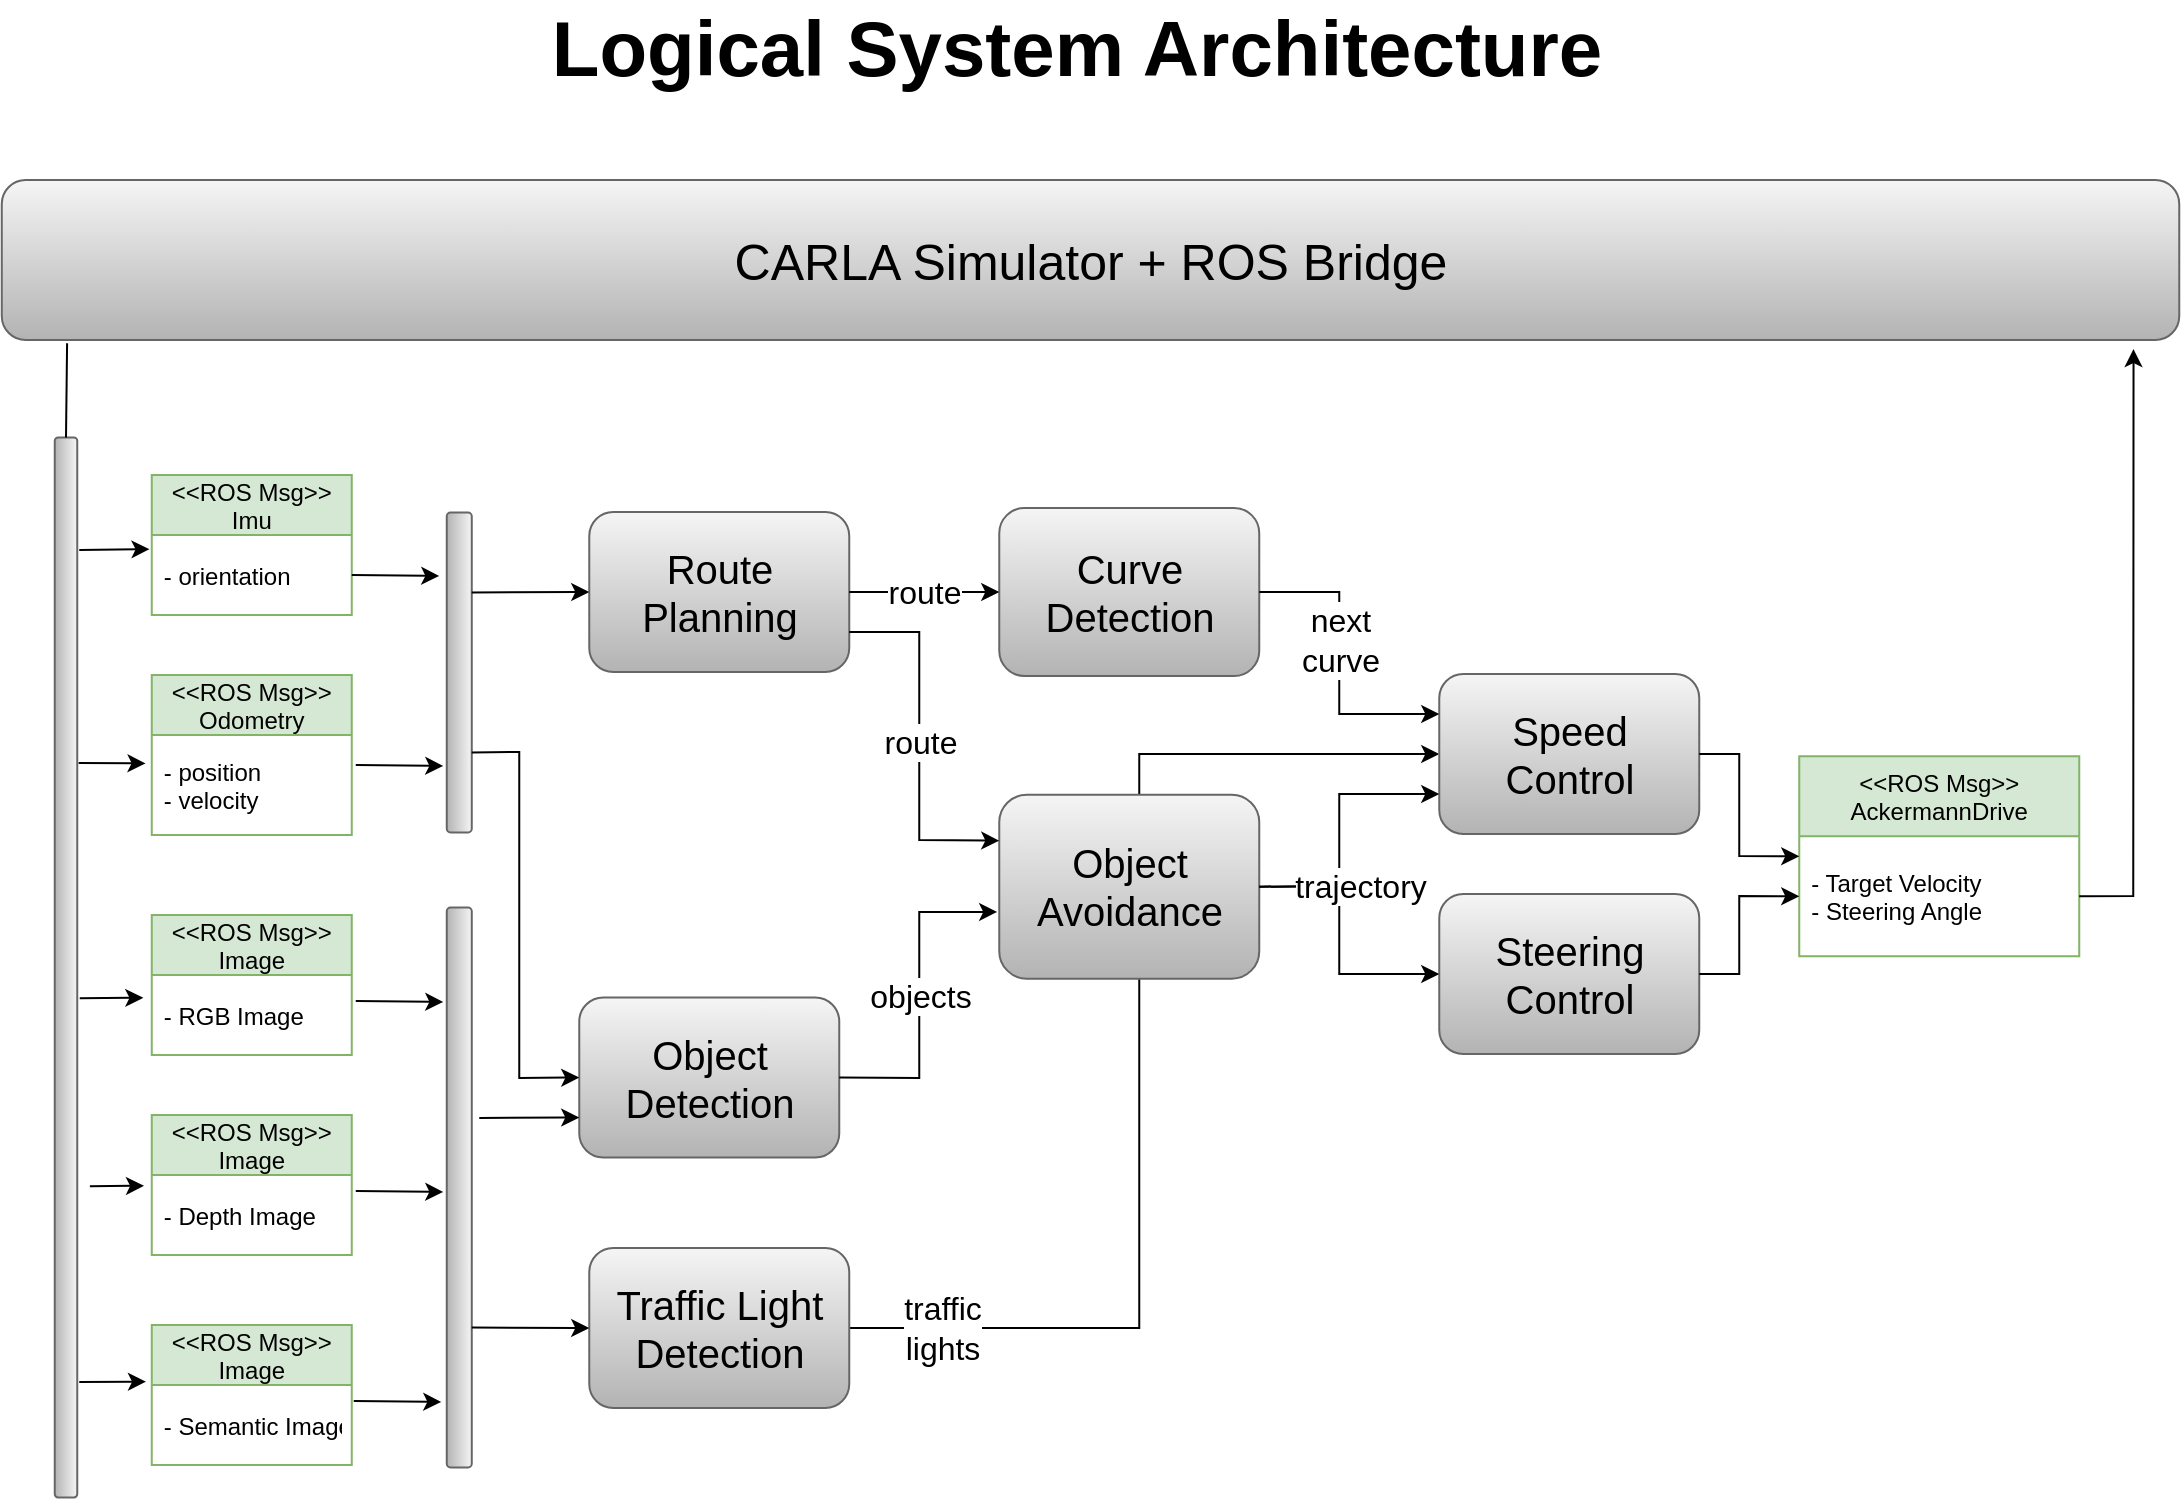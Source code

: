 <mxfile version="15.8.6" type="device"><diagram id="bwDUxhzzbsEtSK2galAa" name="Page-1"><mxGraphModel dx="1422" dy="-1002" grid="1" gridSize="10" guides="1" tooltips="1" connect="1" arrows="1" fold="1" page="1" pageScale="1" pageWidth="1169" pageHeight="827" math="0" shadow="0"><root><mxCell id="0"/><mxCell id="1" parent="0"/><mxCell id="o1wWlG4sB_0_ECRE6-QQ-99" value="&lt;div&gt;traffic&lt;/div&gt;&lt;div&gt;lights&lt;br&gt;&lt;/div&gt;" style="endArrow=classic;html=1;rounded=0;fontSize=16;exitX=1;exitY=0.5;exitDx=0;exitDy=0;entryX=0;entryY=0.5;entryDx=0;entryDy=0;" parent="1" source="o1wWlG4sB_0_ECRE6-QQ-82" target="o1wWlG4sB_0_ECRE6-QQ-58" edge="1"><mxGeometry x="-0.845" width="50" height="50" relative="1" as="geometry"><mxPoint x="811.63" y="2190" as="sourcePoint"/><mxPoint x="861.63" y="2140" as="targetPoint"/><Array as="points"><mxPoint x="611.63" y="2364"/><mxPoint x="611.63" y="2077"/></Array><mxPoint x="1" as="offset"/></mxGeometry></mxCell><mxCell id="o1wWlG4sB_0_ECRE6-QQ-15" value="&lt;&lt;ROS Msg&gt;&gt;&#xA;Odometry" style="swimlane;fontStyle=0;childLayout=stackLayout;horizontal=1;startSize=30;horizontalStack=0;resizeParent=1;resizeParentMax=0;resizeLast=0;collapsible=1;marginBottom=0;fillColor=#d5e8d4;strokeColor=#82b366;" parent="1" vertex="1"><mxGeometry x="117.88" y="2037.5" width="100" height="80" as="geometry"/></mxCell><mxCell id="o1wWlG4sB_0_ECRE6-QQ-16" value="- position&#xA;- velocity" style="text;strokeColor=none;fillColor=none;align=left;verticalAlign=middle;spacingLeft=4;spacingRight=4;overflow=hidden;points=[[0,0.5],[1,0.5]];portConstraint=eastwest;rotatable=0;" parent="o1wWlG4sB_0_ECRE6-QQ-15" vertex="1"><mxGeometry y="30" width="100" height="50" as="geometry"/></mxCell><mxCell id="o1wWlG4sB_0_ECRE6-QQ-29" value="&lt;&lt;ROS Msg&gt;&gt;&#xA;Imu" style="swimlane;fontStyle=0;childLayout=stackLayout;horizontal=1;startSize=30;horizontalStack=0;resizeParent=1;resizeParentMax=0;resizeLast=0;collapsible=1;marginBottom=0;fillColor=#d5e8d4;strokeColor=#82b366;" parent="1" vertex="1"><mxGeometry x="117.88" y="1937.5" width="100" height="70" as="geometry"/></mxCell><mxCell id="o1wWlG4sB_0_ECRE6-QQ-30" value="- orientation" style="text;strokeColor=none;fillColor=none;align=left;verticalAlign=middle;spacingLeft=4;spacingRight=4;overflow=hidden;points=[[0,0.5],[1,0.5]];portConstraint=eastwest;rotatable=0;" parent="o1wWlG4sB_0_ECRE6-QQ-29" vertex="1"><mxGeometry y="30" width="100" height="40" as="geometry"/></mxCell><mxCell id="o1wWlG4sB_0_ECRE6-QQ-31" value="&lt;&lt;ROS Msg&gt;&gt;&#xA;Image" style="swimlane;fontStyle=0;childLayout=stackLayout;horizontal=1;startSize=30;horizontalStack=0;resizeParent=1;resizeParentMax=0;resizeLast=0;collapsible=1;marginBottom=0;fillColor=#d5e8d4;strokeColor=#82b366;" parent="1" vertex="1"><mxGeometry x="117.88" y="2157.5" width="100" height="70" as="geometry"/></mxCell><mxCell id="o1wWlG4sB_0_ECRE6-QQ-32" value="- RGB Image" style="text;strokeColor=none;fillColor=none;align=left;verticalAlign=middle;spacingLeft=4;spacingRight=4;overflow=hidden;points=[[0,0.5],[1,0.5]];portConstraint=eastwest;rotatable=0;" parent="o1wWlG4sB_0_ECRE6-QQ-31" vertex="1"><mxGeometry y="30" width="100" height="40" as="geometry"/></mxCell><mxCell id="o1wWlG4sB_0_ECRE6-QQ-37" value="&lt;&lt;ROS Msg&gt;&gt;&#xA;Image" style="swimlane;fontStyle=0;childLayout=stackLayout;horizontal=1;startSize=30;horizontalStack=0;resizeParent=1;resizeParentMax=0;resizeLast=0;collapsible=1;marginBottom=0;fillColor=#d5e8d4;strokeColor=#82b366;" parent="1" vertex="1"><mxGeometry x="117.88" y="2257.5" width="100" height="70" as="geometry"/></mxCell><mxCell id="o1wWlG4sB_0_ECRE6-QQ-38" value="- Depth Image" style="text;strokeColor=none;fillColor=none;align=left;verticalAlign=middle;spacingLeft=4;spacingRight=4;overflow=hidden;points=[[0,0.5],[1,0.5]];portConstraint=eastwest;rotatable=0;" parent="o1wWlG4sB_0_ECRE6-QQ-37" vertex="1"><mxGeometry y="30" width="100" height="40" as="geometry"/></mxCell><mxCell id="o1wWlG4sB_0_ECRE6-QQ-39" value="&lt;&lt;ROS Msg&gt;&gt;&#xA;Image" style="swimlane;fontStyle=0;childLayout=stackLayout;horizontal=1;startSize=30;horizontalStack=0;resizeParent=1;resizeParentMax=0;resizeLast=0;collapsible=1;marginBottom=0;fillColor=#d5e8d4;strokeColor=#82b366;" parent="1" vertex="1"><mxGeometry x="117.88" y="2362.5" width="100" height="70" as="geometry"/></mxCell><mxCell id="o1wWlG4sB_0_ECRE6-QQ-40" value="- Semantic Image" style="text;strokeColor=none;fillColor=none;align=left;verticalAlign=middle;spacingLeft=4;spacingRight=4;overflow=hidden;points=[[0,0.5],[1,0.5]];portConstraint=eastwest;rotatable=0;" parent="o1wWlG4sB_0_ECRE6-QQ-39" vertex="1"><mxGeometry y="30" width="100" height="40" as="geometry"/></mxCell><mxCell id="o1wWlG4sB_0_ECRE6-QQ-41" value="&lt;font style=&quot;font-size: 25px&quot;&gt;CARLA Simulator + ROS Bridge&lt;/font&gt;" style="rounded=1;whiteSpace=wrap;html=1;fillColor=#f5f5f5;gradientColor=#b3b3b3;strokeColor=#666666;fontSize=16;" parent="1" vertex="1"><mxGeometry x="42.88" y="1790" width="1088.75" height="80" as="geometry"/></mxCell><mxCell id="o1wWlG4sB_0_ECRE6-QQ-42" value="&lt;&lt;ROS Msg&gt;&gt;&#xA;AckermannDrive" style="swimlane;fontStyle=0;childLayout=stackLayout;horizontal=1;startSize=40;horizontalStack=0;resizeParent=1;resizeParentMax=0;resizeLast=0;collapsible=1;marginBottom=0;fillColor=#d5e8d4;strokeColor=#82b366;" parent="1" vertex="1"><mxGeometry x="941.63" y="2078.12" width="140" height="100" as="geometry"/></mxCell><mxCell id="o1wWlG4sB_0_ECRE6-QQ-43" value="- Target Velocity&#xA;- Steering Angle" style="text;strokeColor=none;fillColor=none;align=left;verticalAlign=middle;spacingLeft=4;spacingRight=4;overflow=hidden;points=[[0,0.5],[1,0.5]];portConstraint=eastwest;rotatable=0;" parent="o1wWlG4sB_0_ECRE6-QQ-42" vertex="1"><mxGeometry y="40" width="140" height="60" as="geometry"/></mxCell><mxCell id="o1wWlG4sB_0_ECRE6-QQ-51" value="" style="rounded=1;whiteSpace=wrap;html=1;fontSize=20;rotation=90;fillColor=#f5f5f5;strokeColor=#666666;gradientColor=#b3b3b3;" parent="1" vertex="1"><mxGeometry x="-190" y="2178.12" width="530" height="11.25" as="geometry"/></mxCell><mxCell id="o1wWlG4sB_0_ECRE6-QQ-55" value="&lt;div style=&quot;font-size: 20px&quot;&gt;&lt;font style=&quot;font-size: 20px&quot;&gt;Object&lt;/font&gt;&lt;/div&gt;&lt;div style=&quot;font-size: 20px&quot;&gt;&lt;font style=&quot;font-size: 20px&quot;&gt;Detection&lt;br&gt;&lt;/font&gt;&lt;/div&gt;" style="rounded=1;whiteSpace=wrap;html=1;fillColor=#f5f5f5;gradientColor=#b3b3b3;strokeColor=#666666;fontSize=16;" parent="1" vertex="1"><mxGeometry x="331.63" y="2198.75" width="130" height="80" as="geometry"/></mxCell><mxCell id="o1wWlG4sB_0_ECRE6-QQ-57" value="&lt;div style=&quot;font-size: 20px&quot;&gt;&lt;font style=&quot;font-size: 20px&quot;&gt;Route&lt;/font&gt;&lt;/div&gt;&lt;div style=&quot;font-size: 20px&quot;&gt;&lt;font style=&quot;font-size: 20px&quot;&gt;Planning&lt;br&gt;&lt;/font&gt;&lt;/div&gt;" style="rounded=1;whiteSpace=wrap;html=1;fillColor=#f5f5f5;gradientColor=#b3b3b3;strokeColor=#666666;fontSize=16;" parent="1" vertex="1"><mxGeometry x="336.63" y="1956" width="130" height="80" as="geometry"/></mxCell><mxCell id="o1wWlG4sB_0_ECRE6-QQ-58" value="&lt;div style=&quot;font-size: 20px&quot;&gt;&lt;font style=&quot;font-size: 20px&quot;&gt;Speed&lt;/font&gt;&lt;/div&gt;&lt;div style=&quot;font-size: 20px&quot;&gt;&lt;font style=&quot;font-size: 20px&quot;&gt;Control&lt;br&gt;&lt;/font&gt;&lt;/div&gt;" style="rounded=1;whiteSpace=wrap;html=1;fillColor=#f5f5f5;gradientColor=#b3b3b3;strokeColor=#666666;fontSize=16;" parent="1" vertex="1"><mxGeometry x="761.63" y="2037" width="130" height="80" as="geometry"/></mxCell><mxCell id="o1wWlG4sB_0_ECRE6-QQ-59" value="&lt;font style=&quot;font-size: 20px&quot;&gt;Steering&lt;/font&gt;&lt;div style=&quot;font-size: 20px&quot;&gt;&lt;font style=&quot;font-size: 20px&quot;&gt;Control&lt;br&gt;&lt;/font&gt;&lt;/div&gt;" style="rounded=1;whiteSpace=wrap;html=1;fillColor=#f5f5f5;gradientColor=#b3b3b3;strokeColor=#666666;fontSize=16;" parent="1" vertex="1"><mxGeometry x="761.63" y="2147" width="130" height="80" as="geometry"/></mxCell><mxCell id="o1wWlG4sB_0_ECRE6-QQ-61" value="" style="endArrow=classic;html=1;rounded=0;fontSize=16;entryX=-0.011;entryY=0.177;entryDx=0;entryDy=0;entryPerimeter=0;" parent="1" target="o1wWlG4sB_0_ECRE6-QQ-30" edge="1"><mxGeometry width="50" height="50" relative="1" as="geometry"><mxPoint x="81.63" y="1975" as="sourcePoint"/><mxPoint x="601.63" y="2320" as="targetPoint"/></mxGeometry></mxCell><mxCell id="o1wWlG4sB_0_ECRE6-QQ-62" value="" style="endArrow=classic;html=1;rounded=0;fontSize=16;entryX=-0.031;entryY=0.284;entryDx=0;entryDy=0;entryPerimeter=0;exitX=0.307;exitY=-0.062;exitDx=0;exitDy=0;exitPerimeter=0;" parent="1" source="o1wWlG4sB_0_ECRE6-QQ-51" target="o1wWlG4sB_0_ECRE6-QQ-16" edge="1"><mxGeometry width="50" height="50" relative="1" as="geometry"><mxPoint x="91.63" y="1985" as="sourcePoint"/><mxPoint x="126.34" y="1984.58" as="targetPoint"/></mxGeometry></mxCell><mxCell id="o1wWlG4sB_0_ECRE6-QQ-63" value="" style="endArrow=classic;html=1;rounded=0;fontSize=16;entryX=-0.042;entryY=0.284;entryDx=0;entryDy=0;entryPerimeter=0;exitX=0.529;exitY=-0.11;exitDx=0;exitDy=0;exitPerimeter=0;" parent="1" source="o1wWlG4sB_0_ECRE6-QQ-51" target="o1wWlG4sB_0_ECRE6-QQ-32" edge="1"><mxGeometry width="50" height="50" relative="1" as="geometry"><mxPoint x="291.63" y="2250" as="sourcePoint"/><mxPoint x="901.63" y="2040" as="targetPoint"/></mxGeometry></mxCell><mxCell id="o1wWlG4sB_0_ECRE6-QQ-64" value="" style="endArrow=classic;html=1;rounded=0;fontSize=16;entryX=-0.042;entryY=0.284;entryDx=0;entryDy=0;entryPerimeter=0;exitX=0.529;exitY=-0.11;exitDx=0;exitDy=0;exitPerimeter=0;" parent="1" edge="1"><mxGeometry width="50" height="50" relative="1" as="geometry"><mxPoint x="86.93" y="2293.12" as="sourcePoint"/><mxPoint x="114.0" y="2292.86" as="targetPoint"/></mxGeometry></mxCell><mxCell id="o1wWlG4sB_0_ECRE6-QQ-65" value="" style="endArrow=classic;html=1;rounded=0;fontSize=16;entryX=-0.042;entryY=0.284;entryDx=0;entryDy=0;entryPerimeter=0;" parent="1" edge="1"><mxGeometry width="50" height="50" relative="1" as="geometry"><mxPoint x="81.63" y="2391" as="sourcePoint"/><mxPoint x="115.0" y="2390.86" as="targetPoint"/></mxGeometry></mxCell><mxCell id="o1wWlG4sB_0_ECRE6-QQ-66" value="" style="endArrow=none;html=1;rounded=0;fontSize=16;exitX=0;exitY=0.5;exitDx=0;exitDy=0;entryX=0.03;entryY=1.021;entryDx=0;entryDy=0;entryPerimeter=0;" parent="1" source="o1wWlG4sB_0_ECRE6-QQ-51" target="o1wWlG4sB_0_ECRE6-QQ-41" edge="1"><mxGeometry width="50" height="50" relative="1" as="geometry"><mxPoint x="851.63" y="2090" as="sourcePoint"/><mxPoint x="66.63" y="1880" as="targetPoint"/></mxGeometry></mxCell><mxCell id="o1wWlG4sB_0_ECRE6-QQ-70" value="&lt;div style=&quot;font-size: 20px&quot;&gt;&lt;font style=&quot;font-size: 20px&quot;&gt;Object&lt;/font&gt;&lt;/div&gt;&lt;div style=&quot;font-size: 20px&quot;&gt;&lt;font style=&quot;font-size: 20px&quot;&gt;Avoidance&lt;br&gt;&lt;/font&gt;&lt;/div&gt;" style="rounded=1;whiteSpace=wrap;html=1;fillColor=#f5f5f5;gradientColor=#b3b3b3;strokeColor=#666666;fontSize=16;" parent="1" vertex="1"><mxGeometry x="541.63" y="2097.37" width="130" height="92" as="geometry"/></mxCell><mxCell id="o1wWlG4sB_0_ECRE6-QQ-72" value="" style="endArrow=classic;html=1;rounded=0;fontSize=16;exitX=1;exitY=0.5;exitDx=0;exitDy=0;entryX=0;entryY=0.5;entryDx=0;entryDy=0;" parent="1" source="o1wWlG4sB_0_ECRE6-QQ-59" target="o1wWlG4sB_0_ECRE6-QQ-43" edge="1"><mxGeometry width="50" height="50" relative="1" as="geometry"><mxPoint x="891.63" y="2092" as="sourcePoint"/><mxPoint x="941.63" y="2042" as="targetPoint"/><Array as="points"><mxPoint x="911.63" y="2187"/><mxPoint x="911.63" y="2148"/></Array></mxGeometry></mxCell><mxCell id="o1wWlG4sB_0_ECRE6-QQ-74" value="" style="endArrow=classic;html=1;rounded=0;fontSize=16;exitX=1;exitY=0.5;exitDx=0;exitDy=0;entryX=0;entryY=0.5;entryDx=0;entryDy=0;" parent="1" source="o1wWlG4sB_0_ECRE6-QQ-58" target="o1wWlG4sB_0_ECRE6-QQ-42" edge="1"><mxGeometry width="50" height="50" relative="1" as="geometry"><mxPoint x="601.63" y="2382" as="sourcePoint"/><mxPoint x="651.63" y="2332" as="targetPoint"/><Array as="points"><mxPoint x="911.63" y="2077"/><mxPoint x="911.63" y="2128"/></Array></mxGeometry></mxCell><mxCell id="o1wWlG4sB_0_ECRE6-QQ-75" value="" style="rounded=1;whiteSpace=wrap;html=1;fontSize=20;rotation=90;fillColor=#f5f5f5;strokeColor=#666666;gradientColor=#b3b3b3;" parent="1" vertex="1"><mxGeometry x="191.63" y="2030" width="160" height="12.5" as="geometry"/></mxCell><mxCell id="o1wWlG4sB_0_ECRE6-QQ-77" value="" style="endArrow=classic;html=1;rounded=0;fontSize=16;exitX=1;exitY=0.5;exitDx=0;exitDy=0;" parent="1" source="o1wWlG4sB_0_ECRE6-QQ-30" edge="1"><mxGeometry width="50" height="50" relative="1" as="geometry"><mxPoint x="258.88" y="1983.5" as="sourcePoint"/><mxPoint x="261.63" y="1988" as="targetPoint"/></mxGeometry></mxCell><mxCell id="o1wWlG4sB_0_ECRE6-QQ-78" value="" style="endArrow=classic;html=1;rounded=0;fontSize=16;entryX=0;entryY=0.5;entryDx=0;entryDy=0;exitX=0.25;exitY=0;exitDx=0;exitDy=0;" parent="1" source="o1wWlG4sB_0_ECRE6-QQ-75" target="o1wWlG4sB_0_ECRE6-QQ-57" edge="1"><mxGeometry width="50" height="50" relative="1" as="geometry"><mxPoint x="311.63" y="2036" as="sourcePoint"/><mxPoint x="826.63" y="2080" as="targetPoint"/></mxGeometry></mxCell><mxCell id="o1wWlG4sB_0_ECRE6-QQ-80" value="" style="endArrow=classic;html=1;rounded=0;fontSize=16;exitX=1;exitY=0.5;exitDx=0;exitDy=0;" parent="1" edge="1"><mxGeometry width="50" height="50" relative="1" as="geometry"><mxPoint x="219.88" y="2082.5" as="sourcePoint"/><mxPoint x="263.63" y="2083.0" as="targetPoint"/></mxGeometry></mxCell><mxCell id="o1wWlG4sB_0_ECRE6-QQ-81" value="" style="endArrow=classic;html=1;rounded=0;fontSize=16;entryX=0;entryY=0.5;entryDx=0;entryDy=0;exitX=0.75;exitY=0;exitDx=0;exitDy=0;" parent="1" source="o1wWlG4sB_0_ECRE6-QQ-75" target="o1wWlG4sB_0_ECRE6-QQ-55" edge="1"><mxGeometry width="50" height="50" relative="1" as="geometry"><mxPoint x="287.88" y="2006.25" as="sourcePoint"/><mxPoint x="346.63" y="2006" as="targetPoint"/><Array as="points"><mxPoint x="301.63" y="2076"/><mxPoint x="301.63" y="2239"/></Array></mxGeometry></mxCell><mxCell id="o1wWlG4sB_0_ECRE6-QQ-82" value="&lt;div style=&quot;font-size: 20px&quot;&gt;&lt;font style=&quot;font-size: 20px&quot;&gt;Traffic Light&lt;/font&gt;&lt;/div&gt;&lt;div style=&quot;font-size: 20px&quot;&gt;&lt;font style=&quot;font-size: 20px&quot;&gt;Detection&lt;br&gt;&lt;/font&gt;&lt;/div&gt;" style="rounded=1;whiteSpace=wrap;html=1;fillColor=#f5f5f5;gradientColor=#b3b3b3;strokeColor=#666666;fontSize=16;" parent="1" vertex="1"><mxGeometry x="336.63" y="2324" width="130" height="80" as="geometry"/></mxCell><mxCell id="o1wWlG4sB_0_ECRE6-QQ-83" value="" style="rounded=1;whiteSpace=wrap;html=1;fontSize=20;rotation=90;fillColor=#f5f5f5;strokeColor=#666666;gradientColor=#b3b3b3;" parent="1" vertex="1"><mxGeometry x="131.63" y="2287.5" width="280" height="12.5" as="geometry"/></mxCell><mxCell id="o1wWlG4sB_0_ECRE6-QQ-84" value="" style="endArrow=classic;html=1;rounded=0;fontSize=16;exitX=1;exitY=0.5;exitDx=0;exitDy=0;" parent="1" edge="1"><mxGeometry width="50" height="50" relative="1" as="geometry"><mxPoint x="219.88" y="2200.5" as="sourcePoint"/><mxPoint x="263.63" y="2201.0" as="targetPoint"/></mxGeometry></mxCell><mxCell id="o1wWlG4sB_0_ECRE6-QQ-85" value="" style="endArrow=classic;html=1;rounded=0;fontSize=16;exitX=1;exitY=0.5;exitDx=0;exitDy=0;" parent="1" edge="1"><mxGeometry width="50" height="50" relative="1" as="geometry"><mxPoint x="219.88" y="2295.5" as="sourcePoint"/><mxPoint x="263.63" y="2296" as="targetPoint"/></mxGeometry></mxCell><mxCell id="o1wWlG4sB_0_ECRE6-QQ-86" value="" style="endArrow=classic;html=1;rounded=0;fontSize=16;exitX=1;exitY=0.5;exitDx=0;exitDy=0;" parent="1" edge="1"><mxGeometry width="50" height="50" relative="1" as="geometry"><mxPoint x="218.88" y="2400.5" as="sourcePoint"/><mxPoint x="262.63" y="2401" as="targetPoint"/></mxGeometry></mxCell><mxCell id="o1wWlG4sB_0_ECRE6-QQ-88" value="" style="endArrow=classic;html=1;rounded=0;fontSize=16;exitX=0.75;exitY=0;exitDx=0;exitDy=0;entryX=0;entryY=0.5;entryDx=0;entryDy=0;" parent="1" source="o1wWlG4sB_0_ECRE6-QQ-83" target="o1wWlG4sB_0_ECRE6-QQ-82" edge="1"><mxGeometry width="50" height="50" relative="1" as="geometry"><mxPoint x="811.63" y="2150" as="sourcePoint"/><mxPoint x="861.63" y="2100" as="targetPoint"/></mxGeometry></mxCell><mxCell id="o1wWlG4sB_0_ECRE6-QQ-89" value="" style="endArrow=classic;html=1;rounded=0;fontSize=16;entryX=0;entryY=0.75;entryDx=0;entryDy=0;" parent="1" target="o1wWlG4sB_0_ECRE6-QQ-55" edge="1"><mxGeometry width="50" height="50" relative="1" as="geometry"><mxPoint x="281.63" y="2259" as="sourcePoint"/><mxPoint x="861.63" y="2100" as="targetPoint"/></mxGeometry></mxCell><mxCell id="o1wWlG4sB_0_ECRE6-QQ-90" value="&lt;div style=&quot;font-size: 20px&quot;&gt;&lt;font style=&quot;font-size: 20px&quot;&gt;Curve&lt;/font&gt;&lt;/div&gt;&lt;div style=&quot;font-size: 20px&quot;&gt;&lt;font style=&quot;font-size: 20px&quot;&gt;Detection&lt;/font&gt;&lt;/div&gt;" style="rounded=1;whiteSpace=wrap;html=1;fillColor=#f5f5f5;gradientColor=#b3b3b3;strokeColor=#666666;fontSize=16;" parent="1" vertex="1"><mxGeometry x="541.63" y="1954" width="130" height="84" as="geometry"/></mxCell><mxCell id="o1wWlG4sB_0_ECRE6-QQ-92" value="route" style="endArrow=classic;html=1;rounded=0;fontSize=16;exitX=1;exitY=0.5;exitDx=0;exitDy=0;entryX=0;entryY=0.5;entryDx=0;entryDy=0;" parent="1" source="o1wWlG4sB_0_ECRE6-QQ-57" target="o1wWlG4sB_0_ECRE6-QQ-90" edge="1"><mxGeometry width="50" height="50" relative="1" as="geometry"><mxPoint x="811.63" y="2150" as="sourcePoint"/><mxPoint x="861.63" y="2100" as="targetPoint"/></mxGeometry></mxCell><mxCell id="o1wWlG4sB_0_ECRE6-QQ-93" value="route" style="endArrow=classic;html=1;rounded=0;fontSize=16;exitX=1;exitY=0.75;exitDx=0;exitDy=0;entryX=0;entryY=0.25;entryDx=0;entryDy=0;" parent="1" source="o1wWlG4sB_0_ECRE6-QQ-57" target="o1wWlG4sB_0_ECRE6-QQ-70" edge="1"><mxGeometry width="50" height="50" relative="1" as="geometry"><mxPoint x="811.63" y="2190" as="sourcePoint"/><mxPoint x="861.63" y="2140" as="targetPoint"/><Array as="points"><mxPoint x="501.63" y="2016"/><mxPoint x="501.63" y="2120"/></Array></mxGeometry></mxCell><mxCell id="o1wWlG4sB_0_ECRE6-QQ-94" value="objects" style="endArrow=classic;html=1;rounded=0;fontSize=16;exitX=1;exitY=0.5;exitDx=0;exitDy=0;entryX=-0.008;entryY=0.637;entryDx=0;entryDy=0;entryPerimeter=0;" parent="1" source="o1wWlG4sB_0_ECRE6-QQ-55" target="o1wWlG4sB_0_ECRE6-QQ-70" edge="1"><mxGeometry width="50" height="50" relative="1" as="geometry"><mxPoint x="811.63" y="2190" as="sourcePoint"/><mxPoint x="861.63" y="2140" as="targetPoint"/><Array as="points"><mxPoint x="501.63" y="2239"/><mxPoint x="501.63" y="2156"/></Array></mxGeometry></mxCell><mxCell id="o1wWlG4sB_0_ECRE6-QQ-95" value="" style="endArrow=classic;html=1;rounded=0;fontSize=16;exitX=1;exitY=0.5;exitDx=0;exitDy=0;entryX=0;entryY=0.5;entryDx=0;entryDy=0;" parent="1" source="o1wWlG4sB_0_ECRE6-QQ-70" target="o1wWlG4sB_0_ECRE6-QQ-59" edge="1"><mxGeometry width="50" height="50" relative="1" as="geometry"><mxPoint x="811.63" y="2190" as="sourcePoint"/><mxPoint x="861.63" y="2140" as="targetPoint"/><Array as="points"><mxPoint x="711.63" y="2143"/><mxPoint x="711.63" y="2187"/></Array></mxGeometry></mxCell><mxCell id="o1wWlG4sB_0_ECRE6-QQ-96" value="trajectory" style="endArrow=classic;html=1;rounded=0;fontSize=16;exitX=1;exitY=0.5;exitDx=0;exitDy=0;entryX=0;entryY=0.75;entryDx=0;entryDy=0;" parent="1" source="o1wWlG4sB_0_ECRE6-QQ-70" target="o1wWlG4sB_0_ECRE6-QQ-58" edge="1"><mxGeometry x="-0.412" y="-10" width="50" height="50" relative="1" as="geometry"><mxPoint x="681.63" y="2176.37" as="sourcePoint"/><mxPoint x="771.63" y="2197" as="targetPoint"/><Array as="points"><mxPoint x="711.63" y="2143"/><mxPoint x="711.63" y="2097"/></Array><mxPoint as="offset"/></mxGeometry></mxCell><mxCell id="o1wWlG4sB_0_ECRE6-QQ-97" value="&lt;div&gt;next&lt;/div&gt;&lt;div&gt;curve&lt;br&gt;&lt;/div&gt;" style="endArrow=classic;html=1;rounded=0;fontSize=16;exitX=1;exitY=0.5;exitDx=0;exitDy=0;entryX=0;entryY=0.25;entryDx=0;entryDy=0;" parent="1" source="o1wWlG4sB_0_ECRE6-QQ-90" target="o1wWlG4sB_0_ECRE6-QQ-58" edge="1"><mxGeometry x="-0.152" width="50" height="50" relative="1" as="geometry"><mxPoint x="811.63" y="2190" as="sourcePoint"/><mxPoint x="701.63" y="2050" as="targetPoint"/><Array as="points"><mxPoint x="711.63" y="1996"/><mxPoint x="711.63" y="2057"/></Array><mxPoint as="offset"/></mxGeometry></mxCell><mxCell id="o1wWlG4sB_0_ECRE6-QQ-98" value="" style="endArrow=classic;html=1;rounded=0;fontSize=16;exitX=1;exitY=0.5;exitDx=0;exitDy=0;entryX=0.979;entryY=1.057;entryDx=0;entryDy=0;entryPerimeter=0;" parent="1" source="o1wWlG4sB_0_ECRE6-QQ-43" target="o1wWlG4sB_0_ECRE6-QQ-41" edge="1"><mxGeometry width="50" height="50" relative="1" as="geometry"><mxPoint x="811.63" y="2190" as="sourcePoint"/><mxPoint x="861.63" y="2140" as="targetPoint"/><Array as="points"><mxPoint x="1108.63" y="2148"/></Array></mxGeometry></mxCell><mxCell id="o1wWlG4sB_0_ECRE6-QQ-100" value="Logical System Architecture" style="text;html=1;align=center;verticalAlign=middle;resizable=0;points=[];autosize=1;strokeColor=none;fillColor=none;fontSize=39;fontStyle=1" parent="1" vertex="1"><mxGeometry x="310" y="1700" width="540" height="50" as="geometry"/></mxCell></root></mxGraphModel></diagram></mxfile>